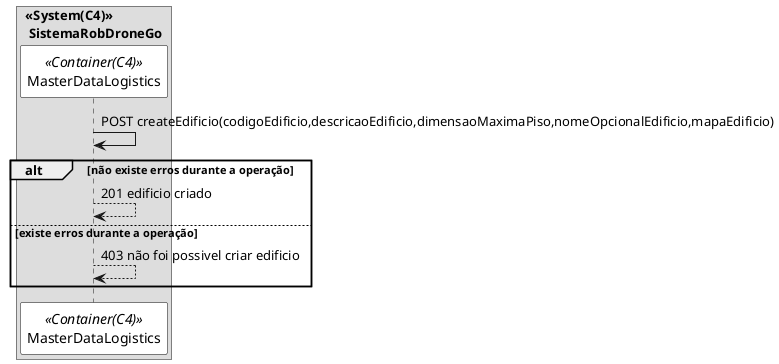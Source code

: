 @startuml getPackagingSD

skinparam sequence {
ParticipantBorderColor black
ParticipantBackgroundColor white
}

box "<<System(C4)>>\n SistemaRobDroneGo"
participant MasterDataLogistics as mdl <<Container(C4)>>
mdl -> mdl: POST createEdificio(codigoEdificio,descricaoEdificio,dimensaoMaximaPiso,nomeOpcionalEdificio,mapaEdificio)
alt não existe erros durante a operação
mdl --> mdl: 201 edificio criado
else existe erros durante a operação
mdl --> mdl: 403 não foi possivel criar edificio
end 

end box

@enduml